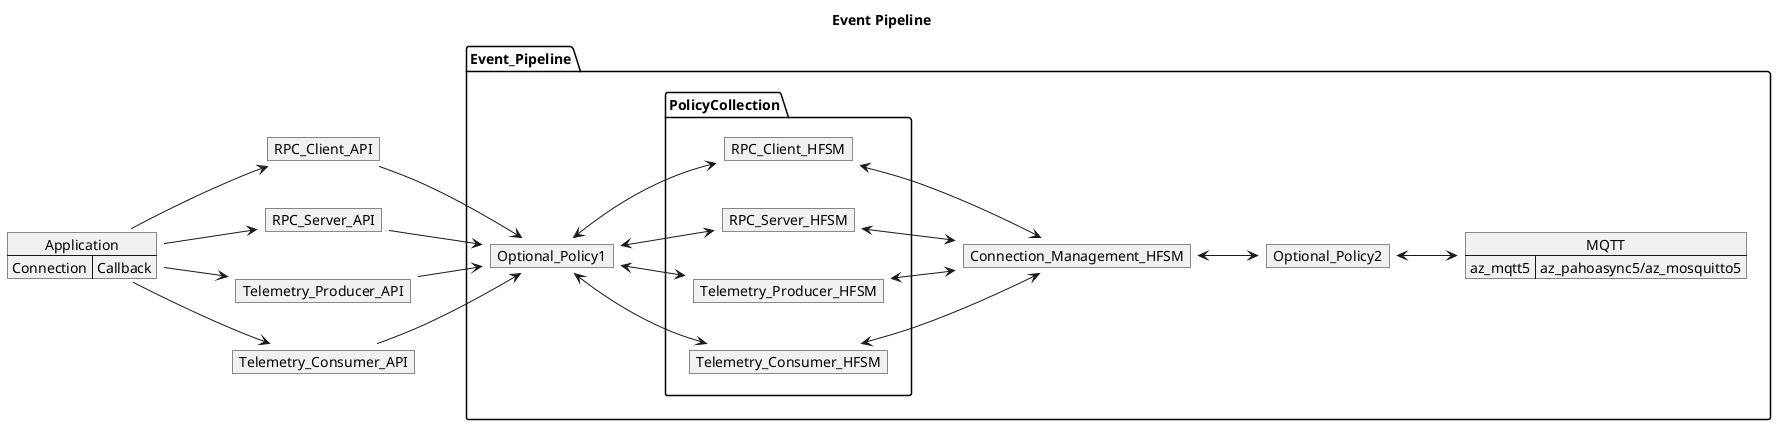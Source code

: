 @startuml Event Pipeline
left to right direction
' Horizontal lines: -->, <--, <-->
' Vertical lines: ->, <-, <->
title Event Pipeline

map Application {
    Connection => Callback
}

map RPC_Client_API {
}

map RPC_Server_API {
}

map Telemetry_Producer_API {
}

map Telemetry_Consumer_API {
}

package Event_Pipeline
{
    map Optional_Policy1 {
    }

    package PolicyCollection {
        map RPC_Client_HFSM {
        }
        map RPC_Server_HFSM {
        }
        map Telemetry_Producer_HFSM {
        }
        map Telemetry_Consumer_HFSM {
        }
    }

    map Connection_Management_HFSM {
    }

    map Optional_Policy2 {
    }

    map MQTT {
        az_mqtt5 => az_pahoasync5/az_mosquitto5
    }
}

Application --> RPC_Client_API
Application --> RPC_Server_API
Application --> Telemetry_Producer_API
Application --> Telemetry_Consumer_API

RPC_Client_API --> Optional_Policy1
RPC_Server_API --> Optional_Policy1
Telemetry_Producer_API --> Optional_Policy1
Telemetry_Consumer_API --> Optional_Policy1

Optional_Policy1 <--> RPC_Client_HFSM
Optional_Policy1 <--> RPC_Server_HFSM
Optional_Policy1 <--> Telemetry_Producer_HFSM
Optional_Policy1 <--> Telemetry_Consumer_HFSM

RPC_Client_HFSM <--> Connection_Management_HFSM
RPC_Server_HFSM <--> Connection_Management_HFSM
Telemetry_Producer_HFSM <--> Connection_Management_HFSM
Telemetry_Consumer_HFSM <--> Connection_Management_HFSM

Connection_Management_HFSM <--> Optional_Policy2 
Optional_Policy2 <--> MQTT
@enduml
